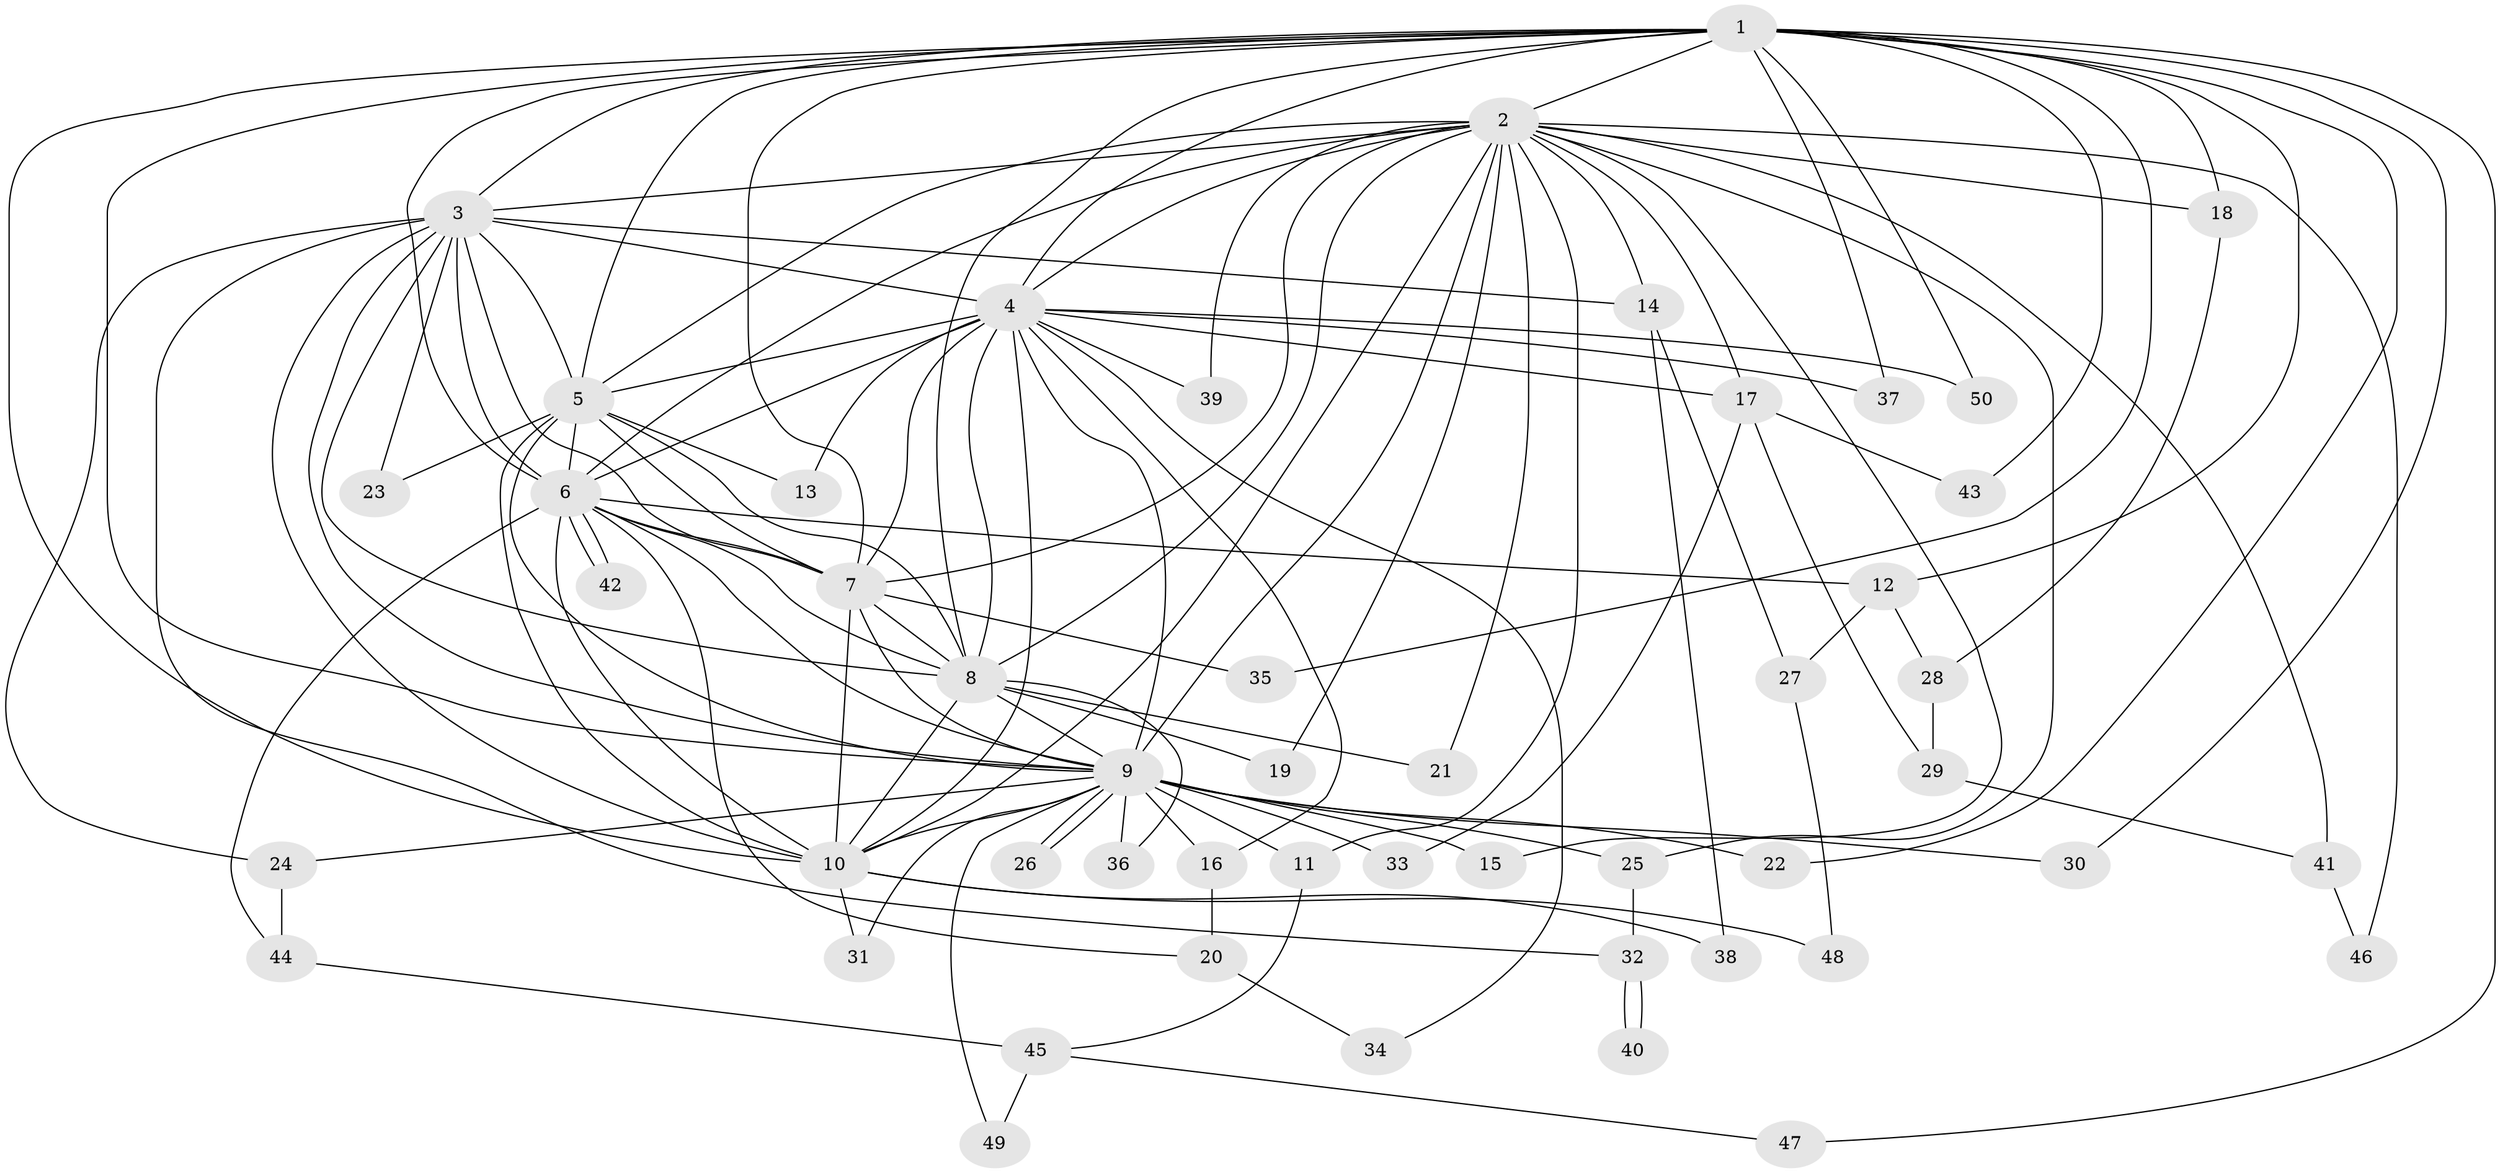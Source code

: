 // Generated by graph-tools (version 1.1) at 2025/01/03/09/25 03:01:27]
// undirected, 50 vertices, 125 edges
graph export_dot {
graph [start="1"]
  node [color=gray90,style=filled];
  1;
  2;
  3;
  4;
  5;
  6;
  7;
  8;
  9;
  10;
  11;
  12;
  13;
  14;
  15;
  16;
  17;
  18;
  19;
  20;
  21;
  22;
  23;
  24;
  25;
  26;
  27;
  28;
  29;
  30;
  31;
  32;
  33;
  34;
  35;
  36;
  37;
  38;
  39;
  40;
  41;
  42;
  43;
  44;
  45;
  46;
  47;
  48;
  49;
  50;
  1 -- 2;
  1 -- 3;
  1 -- 4;
  1 -- 5;
  1 -- 6;
  1 -- 7;
  1 -- 8;
  1 -- 9;
  1 -- 10;
  1 -- 12;
  1 -- 18;
  1 -- 22;
  1 -- 30;
  1 -- 35;
  1 -- 37;
  1 -- 43;
  1 -- 47;
  1 -- 50;
  2 -- 3;
  2 -- 4;
  2 -- 5;
  2 -- 6;
  2 -- 7;
  2 -- 8;
  2 -- 9;
  2 -- 10;
  2 -- 11;
  2 -- 14;
  2 -- 15;
  2 -- 17;
  2 -- 18;
  2 -- 19;
  2 -- 21;
  2 -- 25;
  2 -- 39;
  2 -- 41;
  2 -- 46;
  3 -- 4;
  3 -- 5;
  3 -- 6;
  3 -- 7;
  3 -- 8;
  3 -- 9;
  3 -- 10;
  3 -- 14;
  3 -- 23;
  3 -- 24;
  3 -- 32;
  4 -- 5;
  4 -- 6;
  4 -- 7;
  4 -- 8;
  4 -- 9;
  4 -- 10;
  4 -- 13;
  4 -- 16;
  4 -- 17;
  4 -- 34;
  4 -- 37;
  4 -- 39;
  4 -- 50;
  5 -- 6;
  5 -- 7;
  5 -- 8;
  5 -- 9;
  5 -- 10;
  5 -- 13;
  5 -- 23;
  6 -- 7;
  6 -- 8;
  6 -- 9;
  6 -- 10;
  6 -- 12;
  6 -- 20;
  6 -- 42;
  6 -- 42;
  6 -- 44;
  7 -- 8;
  7 -- 9;
  7 -- 10;
  7 -- 35;
  8 -- 9;
  8 -- 10;
  8 -- 19;
  8 -- 21;
  8 -- 36;
  9 -- 10;
  9 -- 11;
  9 -- 15;
  9 -- 16;
  9 -- 22;
  9 -- 24;
  9 -- 25;
  9 -- 26;
  9 -- 26;
  9 -- 30;
  9 -- 31;
  9 -- 33;
  9 -- 36;
  9 -- 49;
  10 -- 31;
  10 -- 38;
  10 -- 48;
  11 -- 45;
  12 -- 27;
  12 -- 28;
  14 -- 27;
  14 -- 38;
  16 -- 20;
  17 -- 29;
  17 -- 33;
  17 -- 43;
  18 -- 28;
  20 -- 34;
  24 -- 44;
  25 -- 32;
  27 -- 48;
  28 -- 29;
  29 -- 41;
  32 -- 40;
  32 -- 40;
  41 -- 46;
  44 -- 45;
  45 -- 47;
  45 -- 49;
}

